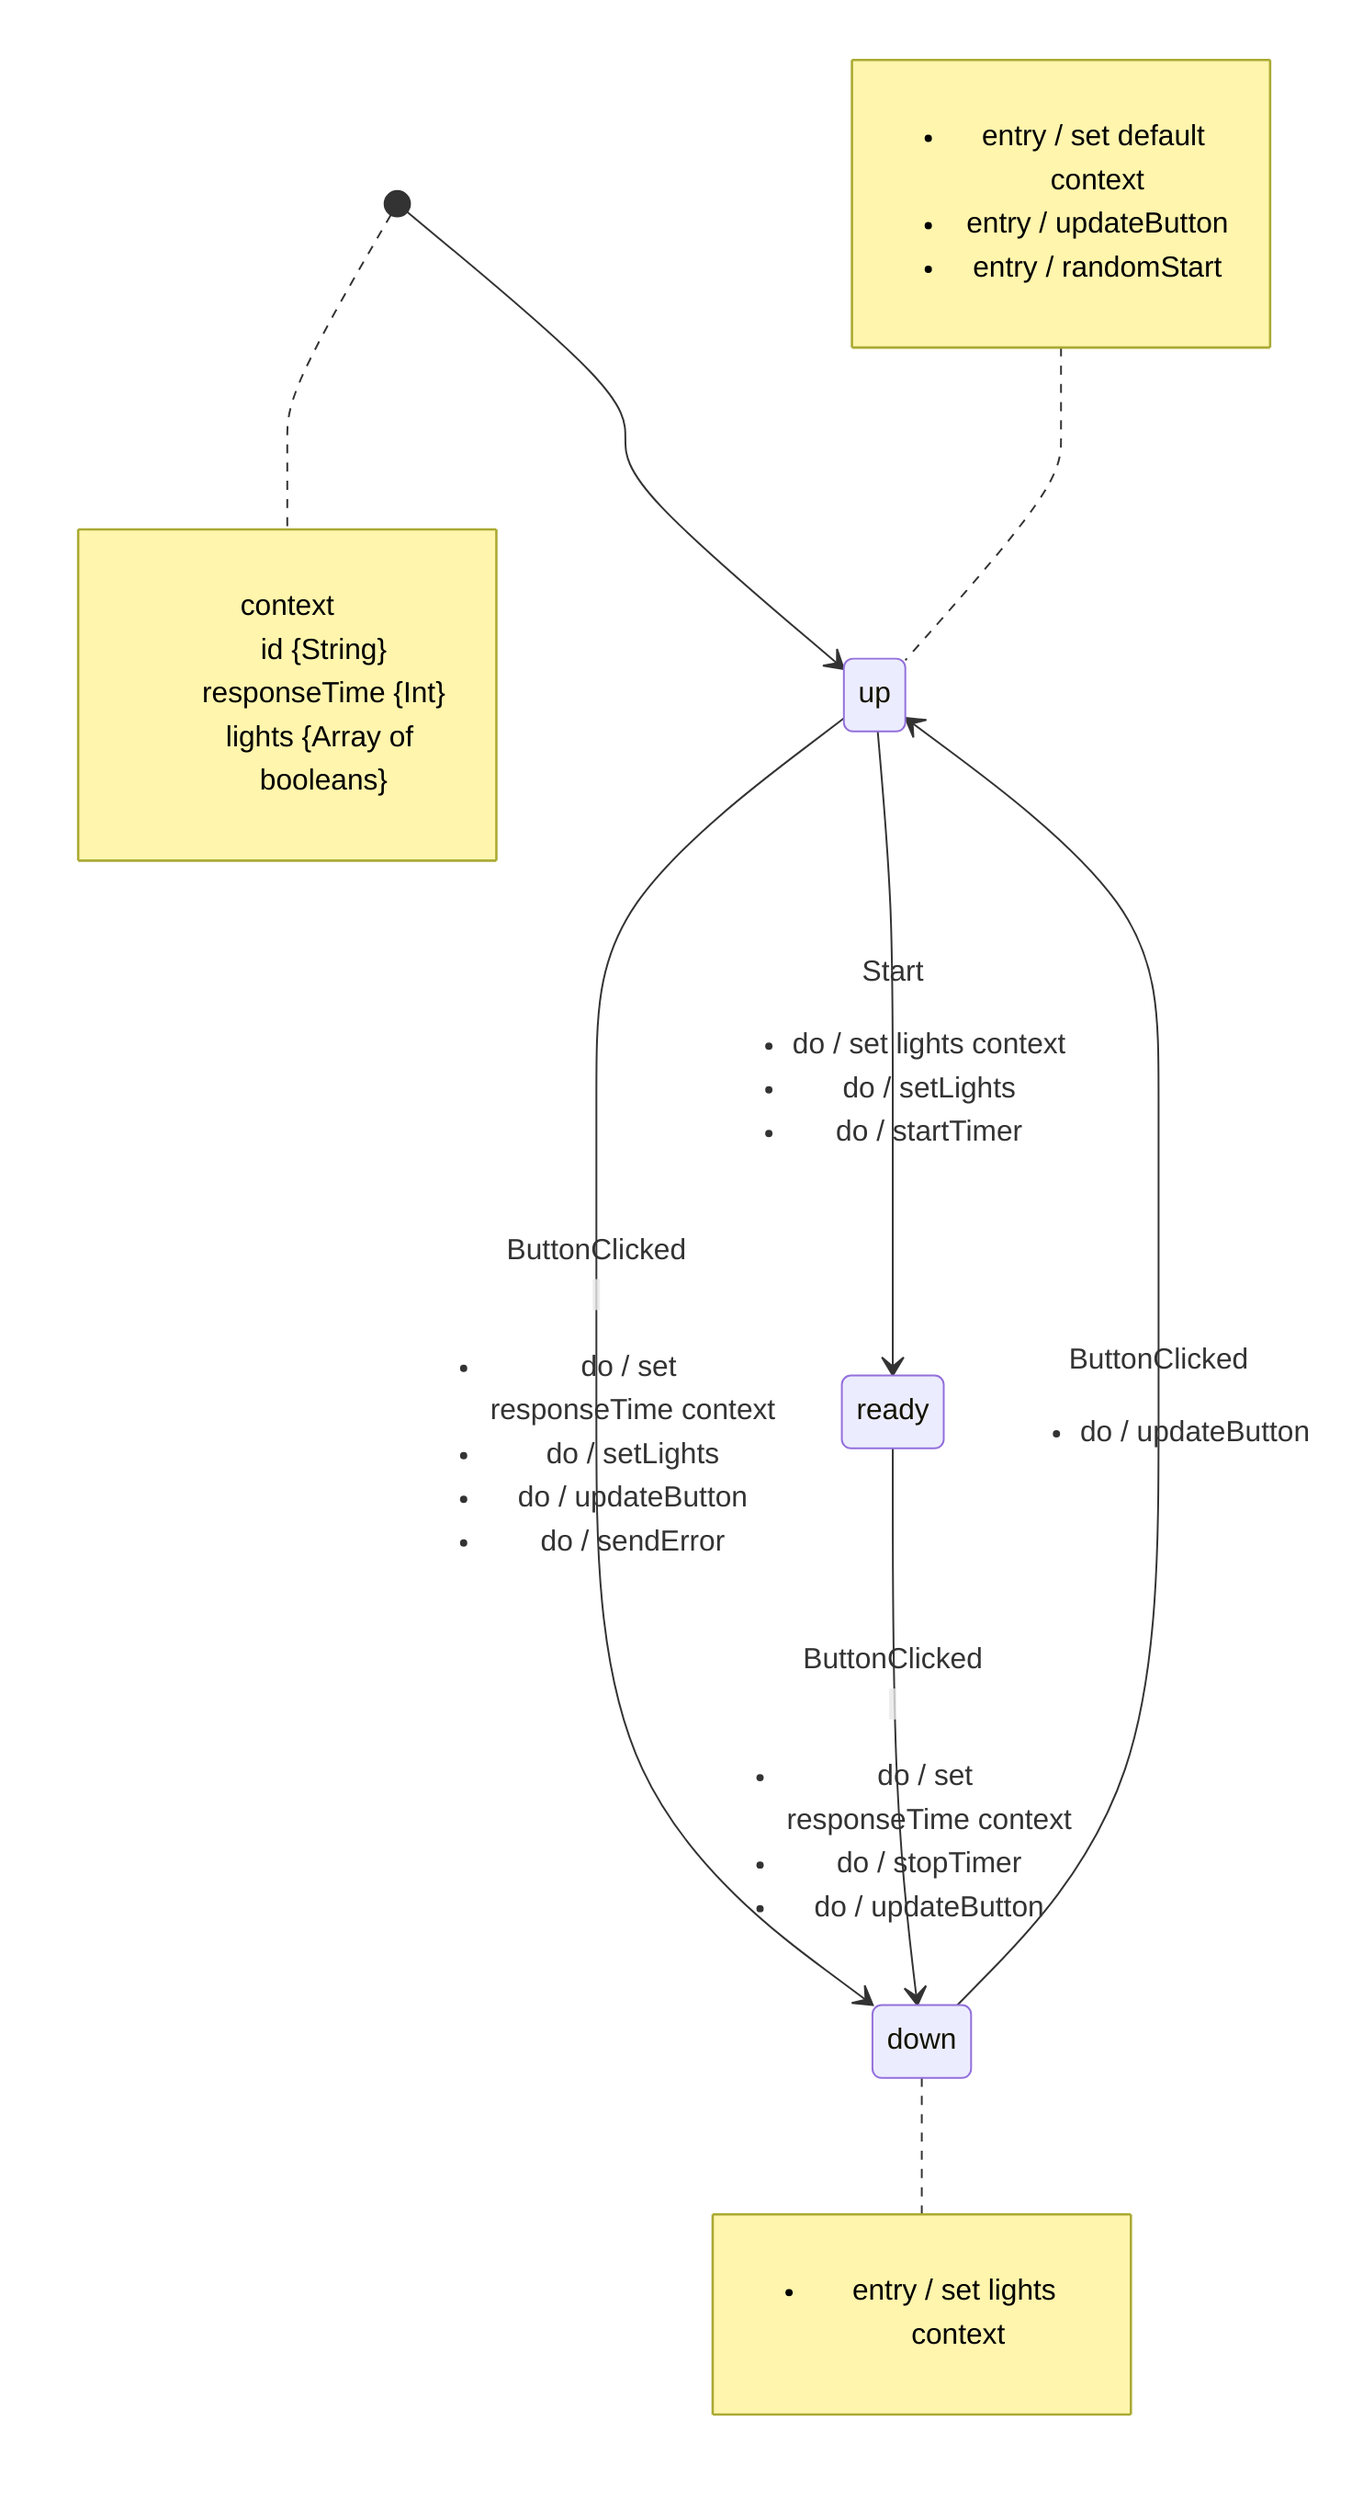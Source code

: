 %% State machine diagram in mermaid js format (mmd)
%% http://mermaid-js.github.io/mermaid/
%%
%% Line breaks are not fully supported. Use div elements as a workaround. Notes
%% can't be multiple lines either (note left of state ... end note)
%%
%% Create red-button-machine.state-diagram.svg with this command:
%% `npm run mmdc -- --input red-button-machine.state-diagram.mmd --output red-button-machine.state-diagram.svg`
%% Add `-p puppeteer.config.json` for sandbox workaround if needed.


stateDiagram-v2
  [*] --> up
  note right of [*] : <dl><dt>context</dt><dd>id {String}</dd><dd>responseTime {Int}</dd><dd>lights {Array of booleans}</dd></dl>
  note left of up : <ul><li>entry / set default context</li><li>entry / updateButton</li><li>entry / randomStart</li></ul>
  up --> down : <div>ButtonClicked</div> <ul><li>do / set responseTime context</li><li>do / setLights</li><li>do / updateButton</li><li>do / sendError</li></ul>
  down --> up : <div>ButtonClicked</div> <ul><li>do / updateButton</li>
  up --> ready : <div>Start</div> <ul><li>do / set lights context</li><li>do / setLights</li><li>do / startTimer</li></ul>
  note right of down : <ul><li>entry / set lights context</li></ul>
  ready --> down : <div>ButtonClicked</div> <ul><li>do / set responseTime context</li><li>do / stopTimer</li><li>do / updateButton</li></ul>